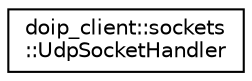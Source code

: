 digraph "Graphical Class Hierarchy"
{
 // LATEX_PDF_SIZE
  edge [fontname="Helvetica",fontsize="10",labelfontname="Helvetica",labelfontsize="10"];
  node [fontname="Helvetica",fontsize="10",shape=record];
  rankdir="LR";
  Node0 [label="doip_client::sockets\l::UdpSocketHandler",height=0.2,width=0.4,color="black", fillcolor="white", style="filled",URL="$classdoip__client_1_1sockets_1_1UdpSocketHandler.html",tooltip="Class used to create a udp socket for handling transmission and reception of udp message from driver."];
}
